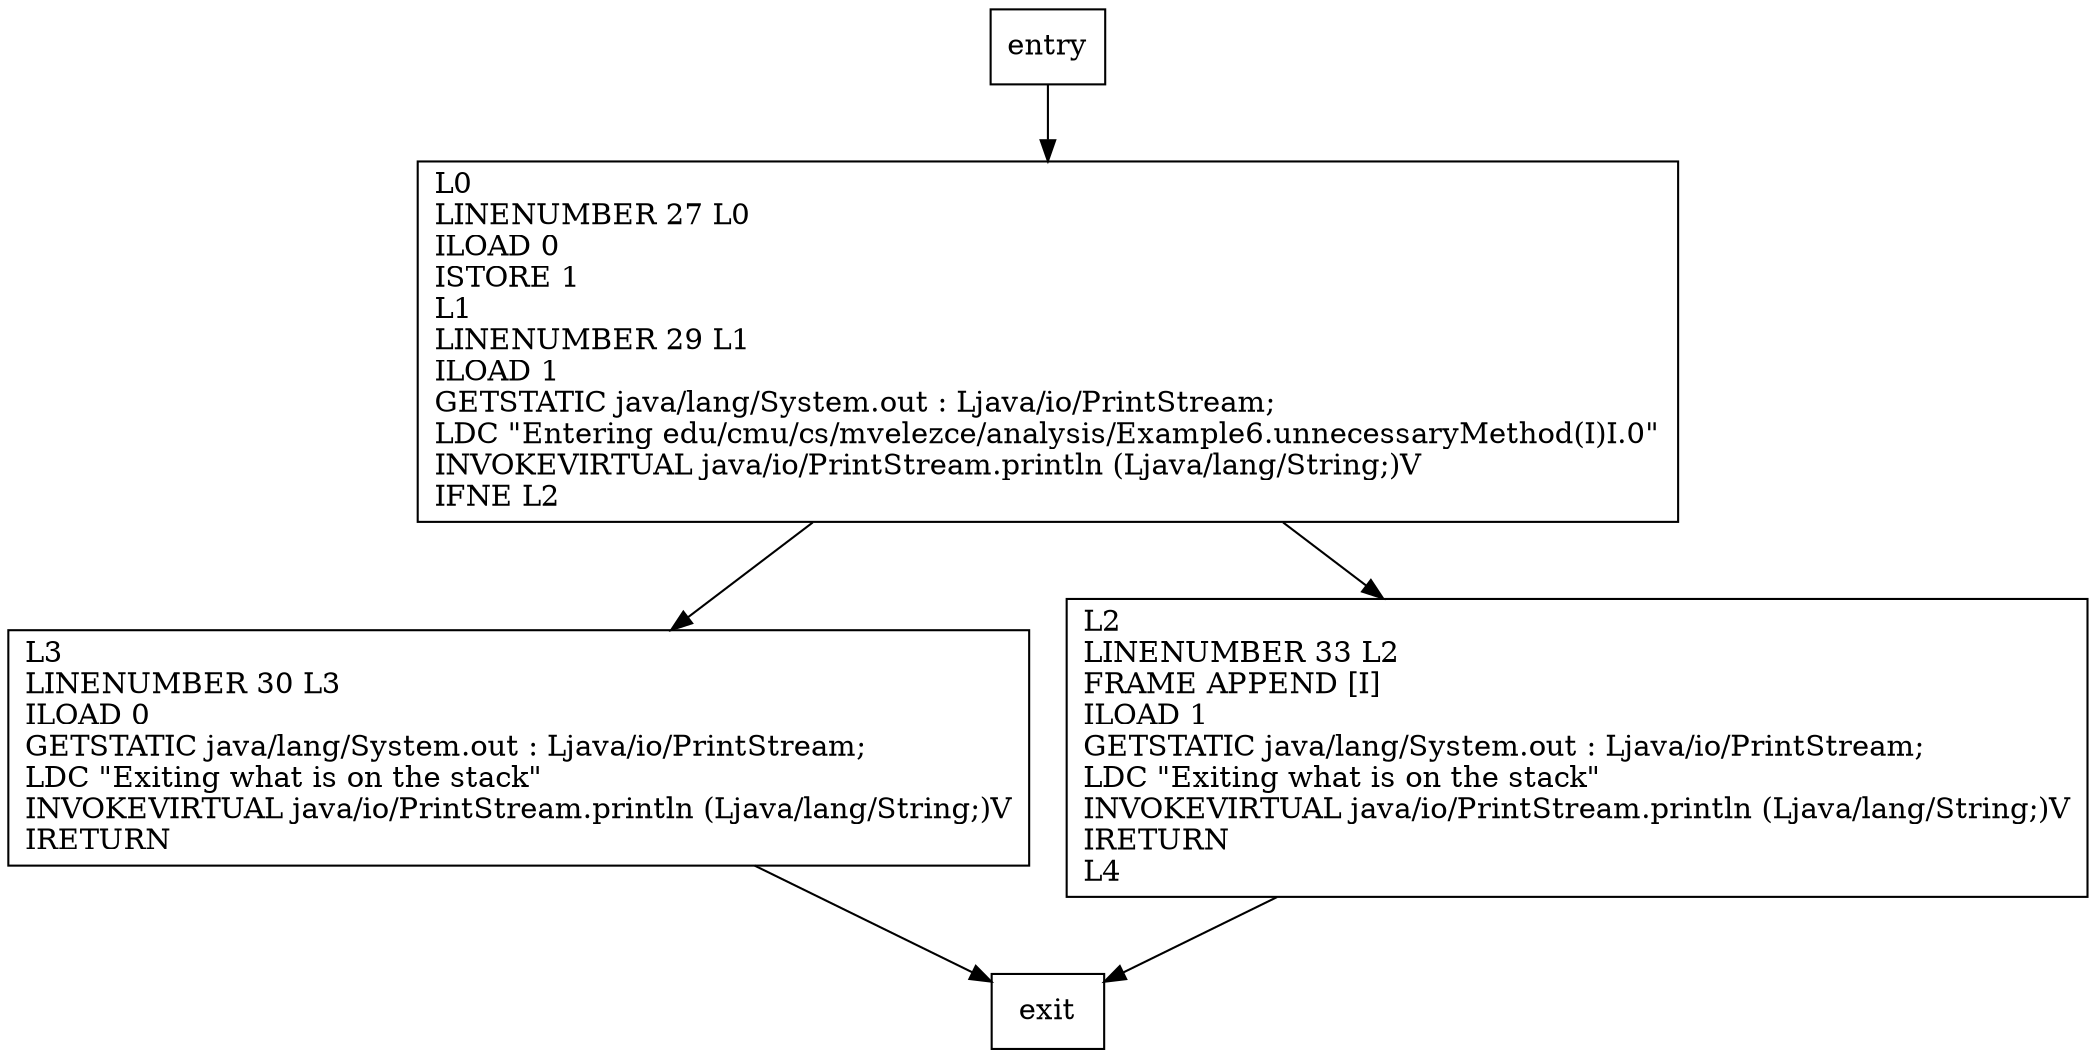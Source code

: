 digraph unnecessaryMethod {
node [shape=record];
1363130483 [label="L0\lLINENUMBER 27 L0\lILOAD 0\lISTORE 1\lL1\lLINENUMBER 29 L1\lILOAD 1\lGETSTATIC java/lang/System.out : Ljava/io/PrintStream;\lLDC \"Entering edu/cmu/cs/mvelezce/analysis/Example6.unnecessaryMethod(I)I.0\"\lINVOKEVIRTUAL java/io/PrintStream.println (Ljava/lang/String;)V\lIFNE L2\l"];
119202251 [label="L3\lLINENUMBER 30 L3\lILOAD 0\lGETSTATIC java/lang/System.out : Ljava/io/PrintStream;\lLDC \"Exiting what is on the stack\"\lINVOKEVIRTUAL java/io/PrintStream.println (Ljava/lang/String;)V\lIRETURN\l"];
709531076 [label="L2\lLINENUMBER 33 L2\lFRAME APPEND [I]\lILOAD 1\lGETSTATIC java/lang/System.out : Ljava/io/PrintStream;\lLDC \"Exiting what is on the stack\"\lINVOKEVIRTUAL java/io/PrintStream.println (Ljava/lang/String;)V\lIRETURN\lL4\l"];
entry;
exit;
1363130483 -> 119202251;
1363130483 -> 709531076;
entry -> 1363130483;
119202251 -> exit;
709531076 -> exit;
}
